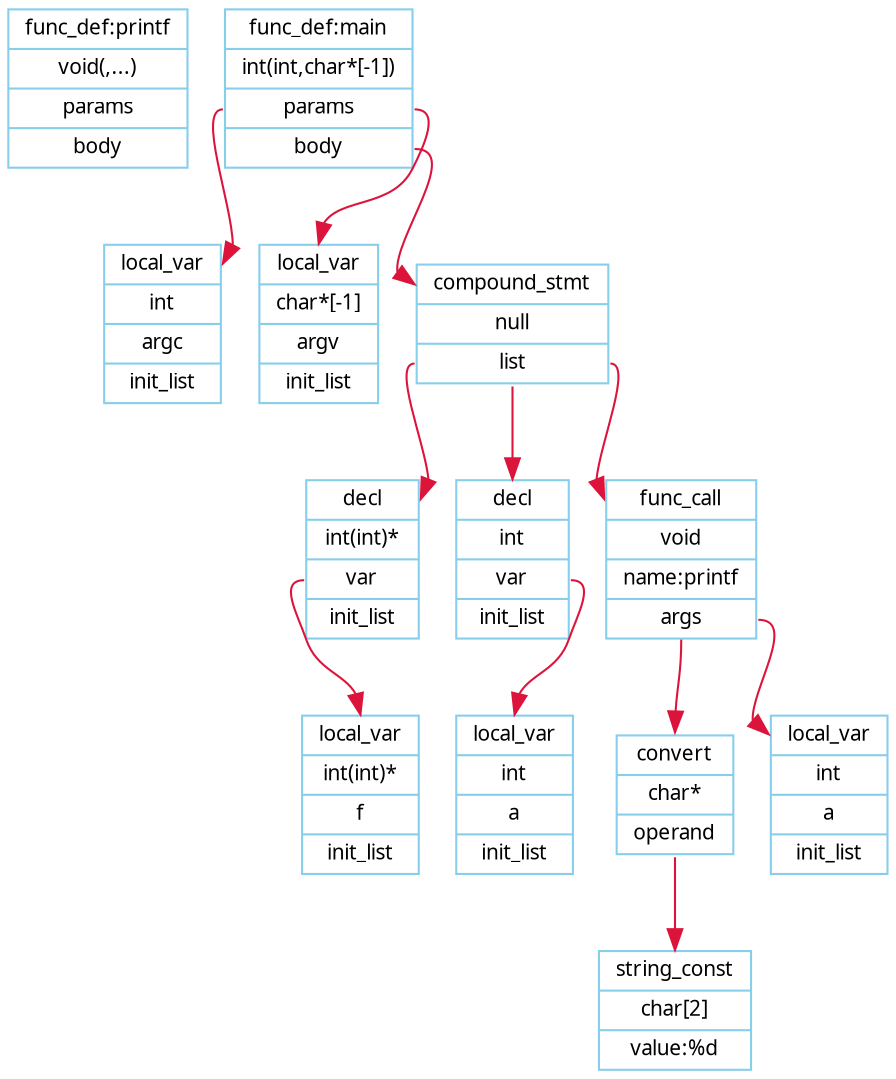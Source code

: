 digraph G {
node [fontname = "Verdana", fontsize = 10, color="skyblue", shape="record"];
edge [fontname = "Verdana", fontsize = 10, color="crimson", style="solid"];
P0[label="{<head>func_def:printf|<type>void(,...)|<params>params|<body>body}"];
P1[label="{<head>func_def:main|<type>int(int,char*[-1])|<params>params|<body>body}"];
P2[label="{<head>local_var|<type>int|<name>argc|<list>init_list}"];
P1:params -> P2:head;
P3[label="{<head>local_var|<type>char*[-1]|<name>argv|<list>init_list}"];
P1:params -> P3:head;
P4[label="{<head>compound_stmt|null|<list>list}"];
P5[label="{<head>decl|<type>int(int)*|<var>var|<init_list>init_list}"];
P6[label="{<head>local_var|<type>int(int)*|<name>f|<list>init_list}"];
P5:var -> P6:head;
P4:list -> P5:head;
P7[label="{<head>decl|<type>int|<var>var|<init_list>init_list}"];
P8[label="{<head>local_var|<type>int|<name>a|<list>init_list}"];
P7:var -> P8:head;
P4:list -> P7:head;
P9[label="{<head>func_call|<type>void|name:printf|<args>args}"];
P10[label="{<head>convert|<type>char*|<operand>operand}"];
P11[label="{<head>string_const|<type>char[2]|value:%d}"];
P10:operand -> P11:head;
P9:args -> P10:head;
P12[label="{<head>local_var|<type>int|<name>a|<list>init_list}"];
P9:args -> P12:head;
P4:list -> P9:head;
P1:body -> P4:head;
}
